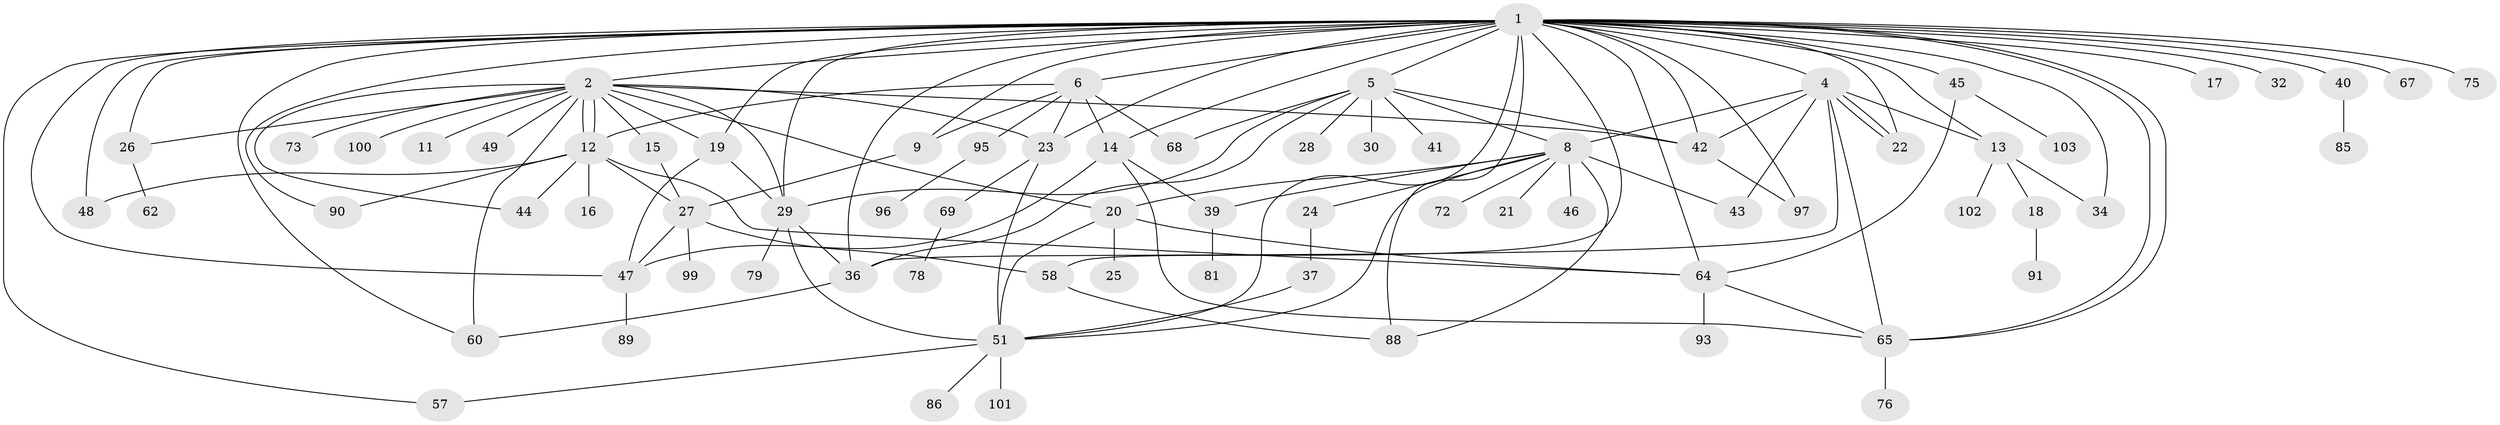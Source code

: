 // original degree distribution, {24: 0.009433962264150943, 16: 0.018867924528301886, 3: 0.09433962264150944, 10: 0.018867924528301886, 7: 0.04716981132075472, 8: 0.009433962264150943, 4: 0.05660377358490566, 11: 0.009433962264150943, 2: 0.3113207547169811, 6: 0.02830188679245283, 1: 0.3490566037735849, 5: 0.03773584905660377, 9: 0.009433962264150943}
// Generated by graph-tools (version 1.1) at 2025/41/03/06/25 10:41:48]
// undirected, 74 vertices, 126 edges
graph export_dot {
graph [start="1"]
  node [color=gray90,style=filled];
  1 [super="+10"];
  2 [super="+3"];
  4 [super="+71"];
  5 [super="+7"];
  6 [super="+50"];
  8 [super="+98"];
  9 [super="+92"];
  11 [super="+66"];
  12 [super="+35"];
  13 [super="+94"];
  14 [super="+56"];
  15;
  16 [super="+61"];
  17;
  18 [super="+55"];
  19 [super="+80"];
  20;
  21;
  22;
  23 [super="+70"];
  24;
  25;
  26 [super="+33"];
  27 [super="+31"];
  28 [super="+38"];
  29 [super="+63"];
  30;
  32;
  34 [super="+87"];
  36 [super="+83"];
  37;
  39 [super="+53"];
  40;
  41;
  42 [super="+74"];
  43;
  44;
  45 [super="+54"];
  46;
  47 [super="+52"];
  48;
  49;
  51 [super="+77"];
  57;
  58 [super="+59"];
  60 [super="+106"];
  62;
  64 [super="+105"];
  65 [super="+82"];
  67;
  68;
  69;
  72;
  73;
  75;
  76;
  78;
  79;
  81 [super="+84"];
  85;
  86;
  88;
  89;
  90;
  91;
  93;
  95;
  96;
  97 [super="+104"];
  99;
  100;
  101;
  102;
  103;
  1 -- 2 [weight=2];
  1 -- 4 [weight=2];
  1 -- 5;
  1 -- 6 [weight=2];
  1 -- 17;
  1 -- 22;
  1 -- 23;
  1 -- 32;
  1 -- 34;
  1 -- 40;
  1 -- 42 [weight=2];
  1 -- 48;
  1 -- 57;
  1 -- 58;
  1 -- 64;
  1 -- 65;
  1 -- 65;
  1 -- 67;
  1 -- 88;
  1 -- 97;
  1 -- 26;
  1 -- 36;
  1 -- 75;
  1 -- 13;
  1 -- 45;
  1 -- 60;
  1 -- 19;
  1 -- 51;
  1 -- 90;
  1 -- 14;
  1 -- 9;
  1 -- 47;
  1 -- 29;
  2 -- 11;
  2 -- 12;
  2 -- 12;
  2 -- 15;
  2 -- 19;
  2 -- 20;
  2 -- 42;
  2 -- 44;
  2 -- 49;
  2 -- 73;
  2 -- 100;
  2 -- 26;
  2 -- 23;
  2 -- 29;
  2 -- 60;
  4 -- 13;
  4 -- 22;
  4 -- 22;
  4 -- 36;
  4 -- 42;
  4 -- 65;
  4 -- 8;
  4 -- 43;
  5 -- 8;
  5 -- 30;
  5 -- 36;
  5 -- 41;
  5 -- 68;
  5 -- 42;
  5 -- 28;
  5 -- 29;
  6 -- 9;
  6 -- 12;
  6 -- 14;
  6 -- 68;
  6 -- 23;
  6 -- 95;
  8 -- 20;
  8 -- 21;
  8 -- 24;
  8 -- 39;
  8 -- 43;
  8 -- 46;
  8 -- 72;
  8 -- 88;
  8 -- 51;
  9 -- 27;
  12 -- 16;
  12 -- 27;
  12 -- 48;
  12 -- 64;
  12 -- 90;
  12 -- 44;
  13 -- 18;
  13 -- 102;
  13 -- 34;
  14 -- 65;
  14 -- 39;
  14 -- 47;
  15 -- 27;
  18 -- 91;
  19 -- 29;
  19 -- 47;
  20 -- 25;
  20 -- 64;
  20 -- 51;
  23 -- 69;
  23 -- 51;
  24 -- 37;
  26 -- 62;
  27 -- 99;
  27 -- 58 [weight=2];
  27 -- 47;
  29 -- 51;
  29 -- 36;
  29 -- 79;
  36 -- 60;
  37 -- 51;
  39 -- 81;
  40 -- 85;
  42 -- 97;
  45 -- 103;
  45 -- 64;
  47 -- 89;
  51 -- 101 [weight=2];
  51 -- 86;
  51 -- 57;
  58 -- 88;
  64 -- 65;
  64 -- 93;
  65 -- 76;
  69 -- 78;
  95 -- 96;
}
